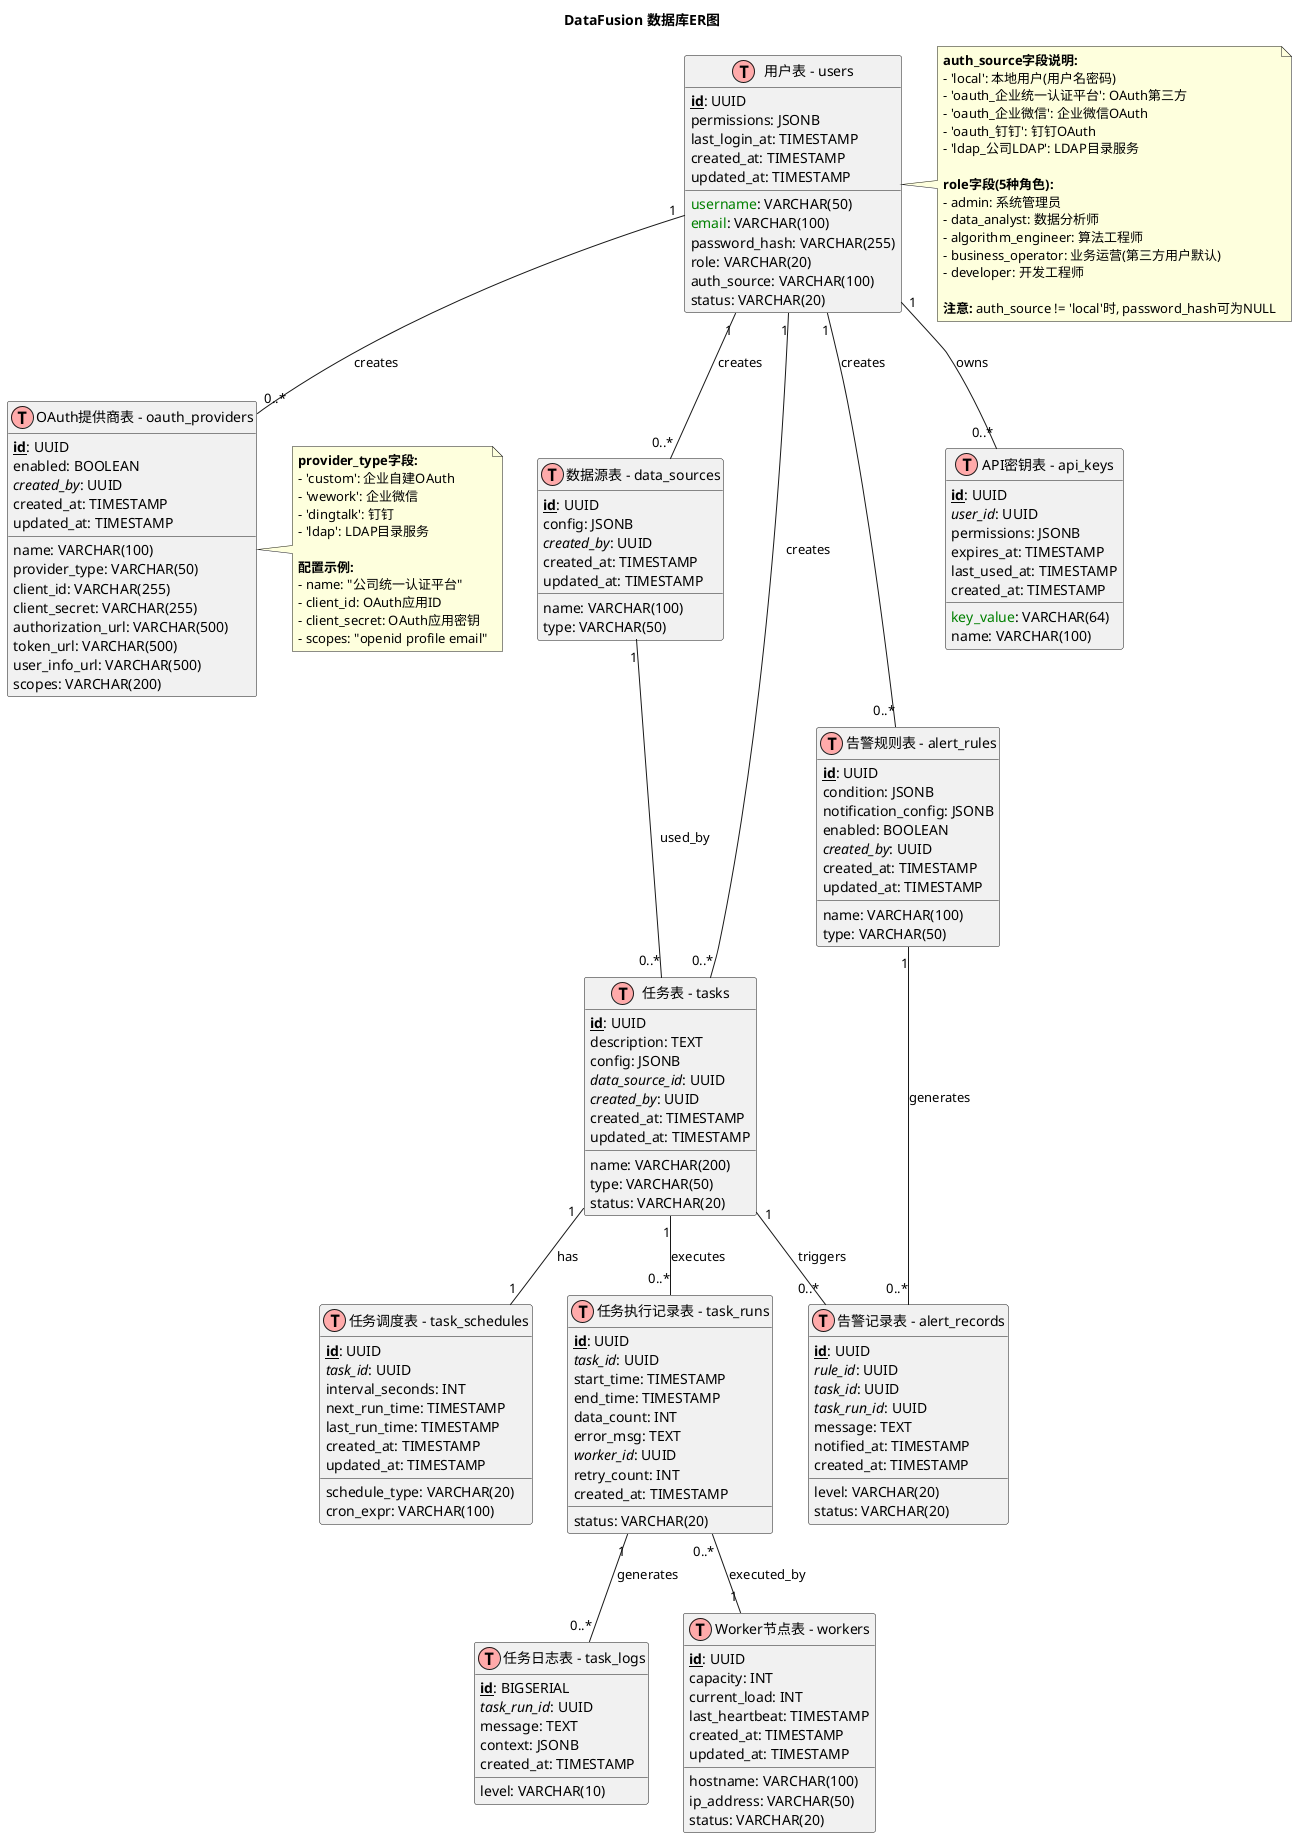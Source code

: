 @startuml
!define Table(name,desc) class name as "desc" << (T,#FFAAAA) >>
!define primary_key(x) <b><u>x</u></b>
!define foreign_key(x) <i>x</i>
!define unique(x) <color:green>x</color>

title DataFusion 数据库ER图

Table(users, "用户表 - users") {
  primary_key(id): UUID
  unique(username): VARCHAR(50)
  unique(email): VARCHAR(100)
  password_hash: VARCHAR(255)
  role: VARCHAR(20)
  auth_source: VARCHAR(100)
  permissions: JSONB
  status: VARCHAR(20)
  last_login_at: TIMESTAMP
  created_at: TIMESTAMP
  updated_at: TIMESTAMP
}

note right of users
  **auth_source字段说明:**
  - 'local': 本地用户(用户名密码)
  - 'oauth_企业统一认证平台': OAuth第三方
  - 'oauth_企业微信': 企业微信OAuth
  - 'oauth_钉钉': 钉钉OAuth
  - 'ldap_公司LDAP': LDAP目录服务

  **role字段(5种角色):**
  - admin: 系统管理员
  - data_analyst: 数据分析师
  - algorithm_engineer: 算法工程师
  - business_operator: 业务运营(第三方用户默认)
  - developer: 开发工程师

  **注意:** auth_source != 'local'时, password_hash可为NULL
end note

Table(oauth_providers, "OAuth提供商表 - oauth_providers") {
  primary_key(id): UUID
  name: VARCHAR(100)
  provider_type: VARCHAR(50)
  client_id: VARCHAR(255)
  client_secret: VARCHAR(255)
  authorization_url: VARCHAR(500)
  token_url: VARCHAR(500)
  user_info_url: VARCHAR(500)
  scopes: VARCHAR(200)
  enabled: BOOLEAN
  foreign_key(created_by): UUID
  created_at: TIMESTAMP
  updated_at: TIMESTAMP
}

note right of oauth_providers
  **provider_type字段:**
  - 'custom': 企业自建OAuth
  - 'wework': 企业微信
  - 'dingtalk': 钉钉
  - 'ldap': LDAP目录服务

  **配置示例:**
  - name: "公司统一认证平台"
  - client_id: OAuth应用ID
  - client_secret: OAuth应用密钥
  - scopes: "openid profile email"
end note

Table(data_sources, "数据源表 - data_sources") {
  primary_key(id): UUID
  name: VARCHAR(100)
  type: VARCHAR(50)
  config: JSONB
  foreign_key(created_by): UUID
  created_at: TIMESTAMP
  updated_at: TIMESTAMP
}

Table(tasks, "任务表 - tasks") {
  primary_key(id): UUID
  name: VARCHAR(200)
  description: TEXT
  type: VARCHAR(50)
  status: VARCHAR(20)
  config: JSONB
  foreign_key(data_source_id): UUID
  foreign_key(created_by): UUID
  created_at: TIMESTAMP
  updated_at: TIMESTAMP
}

Table(task_schedules, "任务调度表 - task_schedules") {
  primary_key(id): UUID
  foreign_key(task_id): UUID
  schedule_type: VARCHAR(20)
  cron_expr: VARCHAR(100)
  interval_seconds: INT
  next_run_time: TIMESTAMP
  last_run_time: TIMESTAMP
  created_at: TIMESTAMP
  updated_at: TIMESTAMP
}

Table(task_runs, "任务执行记录表 - task_runs") {
  primary_key(id): UUID
  foreign_key(task_id): UUID
  status: VARCHAR(20)
  start_time: TIMESTAMP
  end_time: TIMESTAMP
  data_count: INT
  error_msg: TEXT
  foreign_key(worker_id): UUID
  retry_count: INT
  created_at: TIMESTAMP
}

Table(task_logs, "任务日志表 - task_logs") {
  primary_key(id): BIGSERIAL
  foreign_key(task_run_id): UUID
  level: VARCHAR(10)
  message: TEXT
  context: JSONB
  created_at: TIMESTAMP
}

Table(workers, "Worker节点表 - workers") {
  primary_key(id): UUID
  hostname: VARCHAR(100)
  ip_address: VARCHAR(50)
  status: VARCHAR(20)
  capacity: INT
  current_load: INT
  last_heartbeat: TIMESTAMP
  created_at: TIMESTAMP
  updated_at: TIMESTAMP
}

Table(alert_rules, "告警规则表 - alert_rules") {
  primary_key(id): UUID
  name: VARCHAR(100)
  type: VARCHAR(50)
  condition: JSONB
  notification_config: JSONB
  enabled: BOOLEAN
  foreign_key(created_by): UUID
  created_at: TIMESTAMP
  updated_at: TIMESTAMP
}

Table(alert_records, "告警记录表 - alert_records") {
  primary_key(id): UUID
  foreign_key(rule_id): UUID
  foreign_key(task_id): UUID
  foreign_key(task_run_id): UUID
  level: VARCHAR(20)
  message: TEXT
  status: VARCHAR(20)
  notified_at: TIMESTAMP
  created_at: TIMESTAMP
}

Table(api_keys, "API密钥表 - api_keys") {
  primary_key(id): UUID
  unique(key_value): VARCHAR(64)
  name: VARCHAR(100)
  foreign_key(user_id): UUID
  permissions: JSONB
  expires_at: TIMESTAMP
  last_used_at: TIMESTAMP
  created_at: TIMESTAMP
}

' 关系定义
users "1" -- "0..*" oauth_providers : creates
users "1" -- "0..*" data_sources : creates
users "1" -- "0..*" tasks : creates
users "1" -- "0..*" alert_rules : creates
users "1" -- "0..*" api_keys : owns

data_sources "1" -- "0..*" tasks : used_by

tasks "1" -- "1" task_schedules : has
tasks "1" -- "0..*" task_runs : executes
tasks "1" -- "0..*" alert_records : triggers

task_runs "1" -- "0..*" task_logs : generates
task_runs "0..*" -- "1" workers : executed_by

alert_rules "1" -- "0..*" alert_records : generates

@enduml

